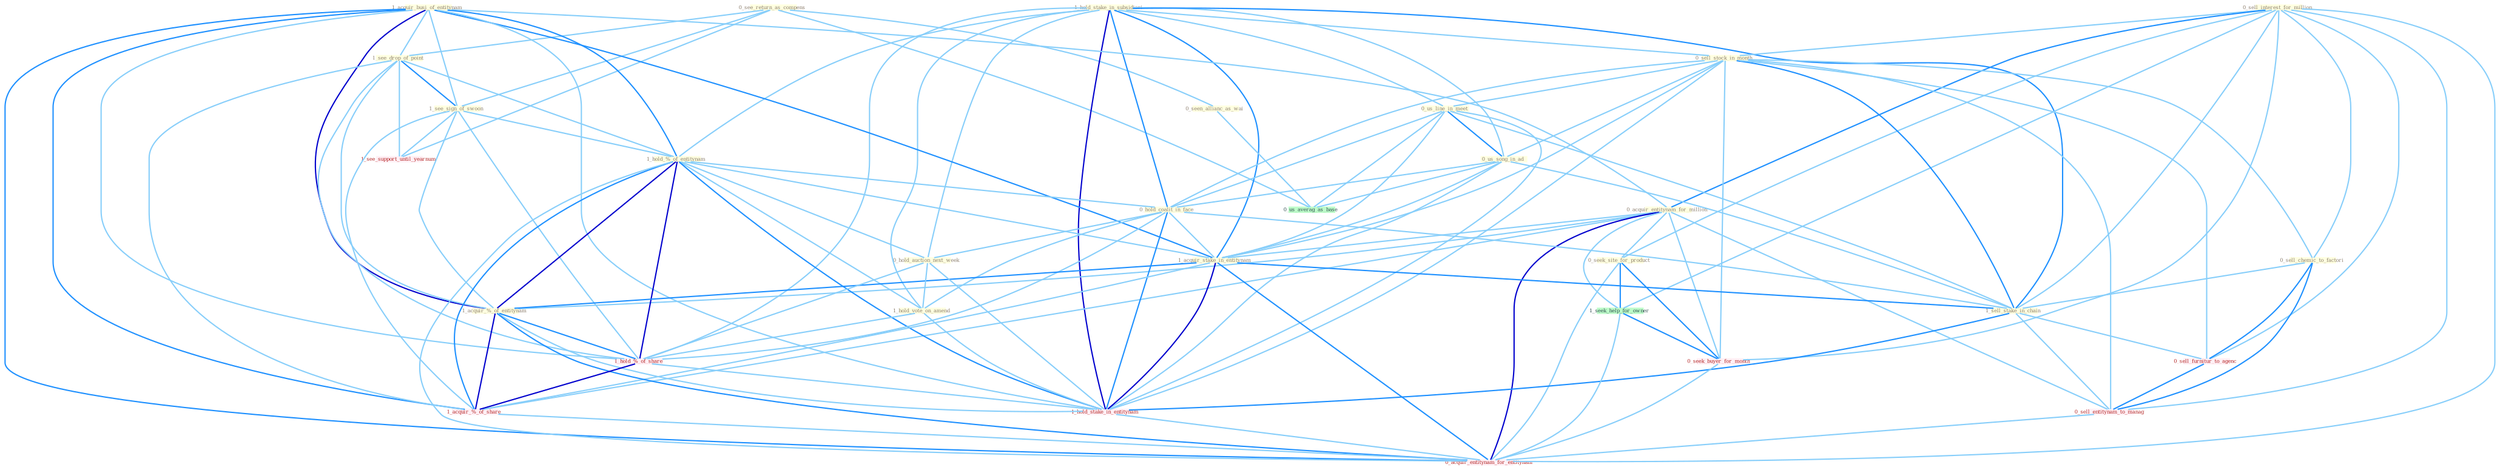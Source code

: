 Graph G{ 
    node
    [shape=polygon,style=filled,width=.5,height=.06,color="#BDFCC9",fixedsize=true,fontsize=4,
    fontcolor="#2f4f4f"];
    {node
    [color="#ffffe0", fontcolor="#8b7d6b"] "0_see_return_as_compens " "1_hold_stake_in_subsidiari " "1_acquir_busi_of_entitynam " "1_see_drop_of_point " "1_see_sign_of_swoon " "0_sell_interest_for_million " "0_sell_stock_in_month " "0_sell_chemic_to_factori " "0_acquir_entitynam_for_million " "1_hold_%_of_entitynam " "0_us_line_in_meet " "0_us_song_in_ad " "0_seek_site_for_product " "0_seen_allianc_as_wai " "0_hold_coalit_in_face " "1_acquir_stake_in_entitynam " "1_sell_stake_in_chain " "0_hold_auction_next_week " "1_hold_vote_on_amend " "1_acquir_%_of_entitynam "}
{node [color="#fff0f5", fontcolor="#b22222"] "1_hold_%_of_share " "1_hold_stake_in_entitynam " "0_seek_buyer_for_month " "1_acquir_%_of_share " "1_see_support_until_yearnum " "0_sell_furnitur_to_agenc " "0_sell_entitynam_to_manag " "0_acquir_entitynam_for_entitynam "}
edge [color="#B0E2FF"];

	"0_see_return_as_compens " -- "1_see_drop_of_point " [w="1", color="#87cefa" ];
	"0_see_return_as_compens " -- "1_see_sign_of_swoon " [w="1", color="#87cefa" ];
	"0_see_return_as_compens " -- "0_seen_allianc_as_wai " [w="1", color="#87cefa" ];
	"0_see_return_as_compens " -- "1_see_support_until_yearnum " [w="1", color="#87cefa" ];
	"0_see_return_as_compens " -- "0_us_averag_as_base " [w="1", color="#87cefa" ];
	"1_hold_stake_in_subsidiari " -- "0_sell_stock_in_month " [w="1", color="#87cefa" ];
	"1_hold_stake_in_subsidiari " -- "1_hold_%_of_entitynam " [w="1", color="#87cefa" ];
	"1_hold_stake_in_subsidiari " -- "0_us_line_in_meet " [w="1", color="#87cefa" ];
	"1_hold_stake_in_subsidiari " -- "0_us_song_in_ad " [w="1", color="#87cefa" ];
	"1_hold_stake_in_subsidiari " -- "0_hold_coalit_in_face " [w="2", color="#1e90ff" , len=0.8];
	"1_hold_stake_in_subsidiari " -- "1_acquir_stake_in_entitynam " [w="2", color="#1e90ff" , len=0.8];
	"1_hold_stake_in_subsidiari " -- "1_sell_stake_in_chain " [w="2", color="#1e90ff" , len=0.8];
	"1_hold_stake_in_subsidiari " -- "0_hold_auction_next_week " [w="1", color="#87cefa" ];
	"1_hold_stake_in_subsidiari " -- "1_hold_vote_on_amend " [w="1", color="#87cefa" ];
	"1_hold_stake_in_subsidiari " -- "1_hold_%_of_share " [w="1", color="#87cefa" ];
	"1_hold_stake_in_subsidiari " -- "1_hold_stake_in_entitynam " [w="3", color="#0000cd" , len=0.6];
	"1_acquir_busi_of_entitynam " -- "1_see_drop_of_point " [w="1", color="#87cefa" ];
	"1_acquir_busi_of_entitynam " -- "1_see_sign_of_swoon " [w="1", color="#87cefa" ];
	"1_acquir_busi_of_entitynam " -- "0_acquir_entitynam_for_million " [w="1", color="#87cefa" ];
	"1_acquir_busi_of_entitynam " -- "1_hold_%_of_entitynam " [w="2", color="#1e90ff" , len=0.8];
	"1_acquir_busi_of_entitynam " -- "1_acquir_stake_in_entitynam " [w="2", color="#1e90ff" , len=0.8];
	"1_acquir_busi_of_entitynam " -- "1_acquir_%_of_entitynam " [w="3", color="#0000cd" , len=0.6];
	"1_acquir_busi_of_entitynam " -- "1_hold_%_of_share " [w="1", color="#87cefa" ];
	"1_acquir_busi_of_entitynam " -- "1_hold_stake_in_entitynam " [w="1", color="#87cefa" ];
	"1_acquir_busi_of_entitynam " -- "1_acquir_%_of_share " [w="2", color="#1e90ff" , len=0.8];
	"1_acquir_busi_of_entitynam " -- "0_acquir_entitynam_for_entitynam " [w="2", color="#1e90ff" , len=0.8];
	"1_see_drop_of_point " -- "1_see_sign_of_swoon " [w="2", color="#1e90ff" , len=0.8];
	"1_see_drop_of_point " -- "1_hold_%_of_entitynam " [w="1", color="#87cefa" ];
	"1_see_drop_of_point " -- "1_acquir_%_of_entitynam " [w="1", color="#87cefa" ];
	"1_see_drop_of_point " -- "1_hold_%_of_share " [w="1", color="#87cefa" ];
	"1_see_drop_of_point " -- "1_acquir_%_of_share " [w="1", color="#87cefa" ];
	"1_see_drop_of_point " -- "1_see_support_until_yearnum " [w="1", color="#87cefa" ];
	"1_see_sign_of_swoon " -- "1_hold_%_of_entitynam " [w="1", color="#87cefa" ];
	"1_see_sign_of_swoon " -- "1_acquir_%_of_entitynam " [w="1", color="#87cefa" ];
	"1_see_sign_of_swoon " -- "1_hold_%_of_share " [w="1", color="#87cefa" ];
	"1_see_sign_of_swoon " -- "1_acquir_%_of_share " [w="1", color="#87cefa" ];
	"1_see_sign_of_swoon " -- "1_see_support_until_yearnum " [w="1", color="#87cefa" ];
	"0_sell_interest_for_million " -- "0_sell_stock_in_month " [w="1", color="#87cefa" ];
	"0_sell_interest_for_million " -- "0_sell_chemic_to_factori " [w="1", color="#87cefa" ];
	"0_sell_interest_for_million " -- "0_acquir_entitynam_for_million " [w="2", color="#1e90ff" , len=0.8];
	"0_sell_interest_for_million " -- "0_seek_site_for_product " [w="1", color="#87cefa" ];
	"0_sell_interest_for_million " -- "1_sell_stake_in_chain " [w="1", color="#87cefa" ];
	"0_sell_interest_for_million " -- "1_seek_help_for_owner " [w="1", color="#87cefa" ];
	"0_sell_interest_for_million " -- "0_seek_buyer_for_month " [w="1", color="#87cefa" ];
	"0_sell_interest_for_million " -- "0_sell_furnitur_to_agenc " [w="1", color="#87cefa" ];
	"0_sell_interest_for_million " -- "0_sell_entitynam_to_manag " [w="1", color="#87cefa" ];
	"0_sell_interest_for_million " -- "0_acquir_entitynam_for_entitynam " [w="1", color="#87cefa" ];
	"0_sell_stock_in_month " -- "0_sell_chemic_to_factori " [w="1", color="#87cefa" ];
	"0_sell_stock_in_month " -- "0_us_line_in_meet " [w="1", color="#87cefa" ];
	"0_sell_stock_in_month " -- "0_us_song_in_ad " [w="1", color="#87cefa" ];
	"0_sell_stock_in_month " -- "0_hold_coalit_in_face " [w="1", color="#87cefa" ];
	"0_sell_stock_in_month " -- "1_acquir_stake_in_entitynam " [w="1", color="#87cefa" ];
	"0_sell_stock_in_month " -- "1_sell_stake_in_chain " [w="2", color="#1e90ff" , len=0.8];
	"0_sell_stock_in_month " -- "1_hold_stake_in_entitynam " [w="1", color="#87cefa" ];
	"0_sell_stock_in_month " -- "0_seek_buyer_for_month " [w="1", color="#87cefa" ];
	"0_sell_stock_in_month " -- "0_sell_furnitur_to_agenc " [w="1", color="#87cefa" ];
	"0_sell_stock_in_month " -- "0_sell_entitynam_to_manag " [w="1", color="#87cefa" ];
	"0_sell_chemic_to_factori " -- "1_sell_stake_in_chain " [w="1", color="#87cefa" ];
	"0_sell_chemic_to_factori " -- "0_sell_furnitur_to_agenc " [w="2", color="#1e90ff" , len=0.8];
	"0_sell_chemic_to_factori " -- "0_sell_entitynam_to_manag " [w="2", color="#1e90ff" , len=0.8];
	"0_acquir_entitynam_for_million " -- "0_seek_site_for_product " [w="1", color="#87cefa" ];
	"0_acquir_entitynam_for_million " -- "1_acquir_stake_in_entitynam " [w="1", color="#87cefa" ];
	"0_acquir_entitynam_for_million " -- "1_acquir_%_of_entitynam " [w="1", color="#87cefa" ];
	"0_acquir_entitynam_for_million " -- "1_seek_help_for_owner " [w="1", color="#87cefa" ];
	"0_acquir_entitynam_for_million " -- "0_seek_buyer_for_month " [w="1", color="#87cefa" ];
	"0_acquir_entitynam_for_million " -- "1_acquir_%_of_share " [w="1", color="#87cefa" ];
	"0_acquir_entitynam_for_million " -- "0_sell_entitynam_to_manag " [w="1", color="#87cefa" ];
	"0_acquir_entitynam_for_million " -- "0_acquir_entitynam_for_entitynam " [w="3", color="#0000cd" , len=0.6];
	"1_hold_%_of_entitynam " -- "0_hold_coalit_in_face " [w="1", color="#87cefa" ];
	"1_hold_%_of_entitynam " -- "1_acquir_stake_in_entitynam " [w="1", color="#87cefa" ];
	"1_hold_%_of_entitynam " -- "0_hold_auction_next_week " [w="1", color="#87cefa" ];
	"1_hold_%_of_entitynam " -- "1_hold_vote_on_amend " [w="1", color="#87cefa" ];
	"1_hold_%_of_entitynam " -- "1_acquir_%_of_entitynam " [w="3", color="#0000cd" , len=0.6];
	"1_hold_%_of_entitynam " -- "1_hold_%_of_share " [w="3", color="#0000cd" , len=0.6];
	"1_hold_%_of_entitynam " -- "1_hold_stake_in_entitynam " [w="2", color="#1e90ff" , len=0.8];
	"1_hold_%_of_entitynam " -- "1_acquir_%_of_share " [w="2", color="#1e90ff" , len=0.8];
	"1_hold_%_of_entitynam " -- "0_acquir_entitynam_for_entitynam " [w="1", color="#87cefa" ];
	"0_us_line_in_meet " -- "0_us_song_in_ad " [w="2", color="#1e90ff" , len=0.8];
	"0_us_line_in_meet " -- "0_hold_coalit_in_face " [w="1", color="#87cefa" ];
	"0_us_line_in_meet " -- "1_acquir_stake_in_entitynam " [w="1", color="#87cefa" ];
	"0_us_line_in_meet " -- "1_sell_stake_in_chain " [w="1", color="#87cefa" ];
	"0_us_line_in_meet " -- "1_hold_stake_in_entitynam " [w="1", color="#87cefa" ];
	"0_us_line_in_meet " -- "0_us_averag_as_base " [w="1", color="#87cefa" ];
	"0_us_song_in_ad " -- "0_hold_coalit_in_face " [w="1", color="#87cefa" ];
	"0_us_song_in_ad " -- "1_acquir_stake_in_entitynam " [w="1", color="#87cefa" ];
	"0_us_song_in_ad " -- "1_sell_stake_in_chain " [w="1", color="#87cefa" ];
	"0_us_song_in_ad " -- "1_hold_stake_in_entitynam " [w="1", color="#87cefa" ];
	"0_us_song_in_ad " -- "0_us_averag_as_base " [w="1", color="#87cefa" ];
	"0_seek_site_for_product " -- "1_seek_help_for_owner " [w="2", color="#1e90ff" , len=0.8];
	"0_seek_site_for_product " -- "0_seek_buyer_for_month " [w="2", color="#1e90ff" , len=0.8];
	"0_seek_site_for_product " -- "0_acquir_entitynam_for_entitynam " [w="1", color="#87cefa" ];
	"0_seen_allianc_as_wai " -- "0_us_averag_as_base " [w="1", color="#87cefa" ];
	"0_hold_coalit_in_face " -- "1_acquir_stake_in_entitynam " [w="1", color="#87cefa" ];
	"0_hold_coalit_in_face " -- "1_sell_stake_in_chain " [w="1", color="#87cefa" ];
	"0_hold_coalit_in_face " -- "0_hold_auction_next_week " [w="1", color="#87cefa" ];
	"0_hold_coalit_in_face " -- "1_hold_vote_on_amend " [w="1", color="#87cefa" ];
	"0_hold_coalit_in_face " -- "1_hold_%_of_share " [w="1", color="#87cefa" ];
	"0_hold_coalit_in_face " -- "1_hold_stake_in_entitynam " [w="2", color="#1e90ff" , len=0.8];
	"1_acquir_stake_in_entitynam " -- "1_sell_stake_in_chain " [w="2", color="#1e90ff" , len=0.8];
	"1_acquir_stake_in_entitynam " -- "1_acquir_%_of_entitynam " [w="2", color="#1e90ff" , len=0.8];
	"1_acquir_stake_in_entitynam " -- "1_hold_stake_in_entitynam " [w="3", color="#0000cd" , len=0.6];
	"1_acquir_stake_in_entitynam " -- "1_acquir_%_of_share " [w="1", color="#87cefa" ];
	"1_acquir_stake_in_entitynam " -- "0_acquir_entitynam_for_entitynam " [w="2", color="#1e90ff" , len=0.8];
	"1_sell_stake_in_chain " -- "1_hold_stake_in_entitynam " [w="2", color="#1e90ff" , len=0.8];
	"1_sell_stake_in_chain " -- "0_sell_furnitur_to_agenc " [w="1", color="#87cefa" ];
	"1_sell_stake_in_chain " -- "0_sell_entitynam_to_manag " [w="1", color="#87cefa" ];
	"0_hold_auction_next_week " -- "1_hold_vote_on_amend " [w="1", color="#87cefa" ];
	"0_hold_auction_next_week " -- "1_hold_%_of_share " [w="1", color="#87cefa" ];
	"0_hold_auction_next_week " -- "1_hold_stake_in_entitynam " [w="1", color="#87cefa" ];
	"1_hold_vote_on_amend " -- "1_hold_%_of_share " [w="1", color="#87cefa" ];
	"1_hold_vote_on_amend " -- "1_hold_stake_in_entitynam " [w="1", color="#87cefa" ];
	"1_acquir_%_of_entitynam " -- "1_hold_%_of_share " [w="2", color="#1e90ff" , len=0.8];
	"1_acquir_%_of_entitynam " -- "1_hold_stake_in_entitynam " [w="1", color="#87cefa" ];
	"1_acquir_%_of_entitynam " -- "1_acquir_%_of_share " [w="3", color="#0000cd" , len=0.6];
	"1_acquir_%_of_entitynam " -- "0_acquir_entitynam_for_entitynam " [w="2", color="#1e90ff" , len=0.8];
	"1_hold_%_of_share " -- "1_hold_stake_in_entitynam " [w="1", color="#87cefa" ];
	"1_hold_%_of_share " -- "1_acquir_%_of_share " [w="3", color="#0000cd" , len=0.6];
	"1_hold_stake_in_entitynam " -- "0_acquir_entitynam_for_entitynam " [w="1", color="#87cefa" ];
	"1_seek_help_for_owner " -- "0_seek_buyer_for_month " [w="2", color="#1e90ff" , len=0.8];
	"1_seek_help_for_owner " -- "0_acquir_entitynam_for_entitynam " [w="1", color="#87cefa" ];
	"0_seek_buyer_for_month " -- "0_acquir_entitynam_for_entitynam " [w="1", color="#87cefa" ];
	"1_acquir_%_of_share " -- "0_acquir_entitynam_for_entitynam " [w="1", color="#87cefa" ];
	"0_sell_furnitur_to_agenc " -- "0_sell_entitynam_to_manag " [w="2", color="#1e90ff" , len=0.8];
	"0_sell_entitynam_to_manag " -- "0_acquir_entitynam_for_entitynam " [w="1", color="#87cefa" ];
}